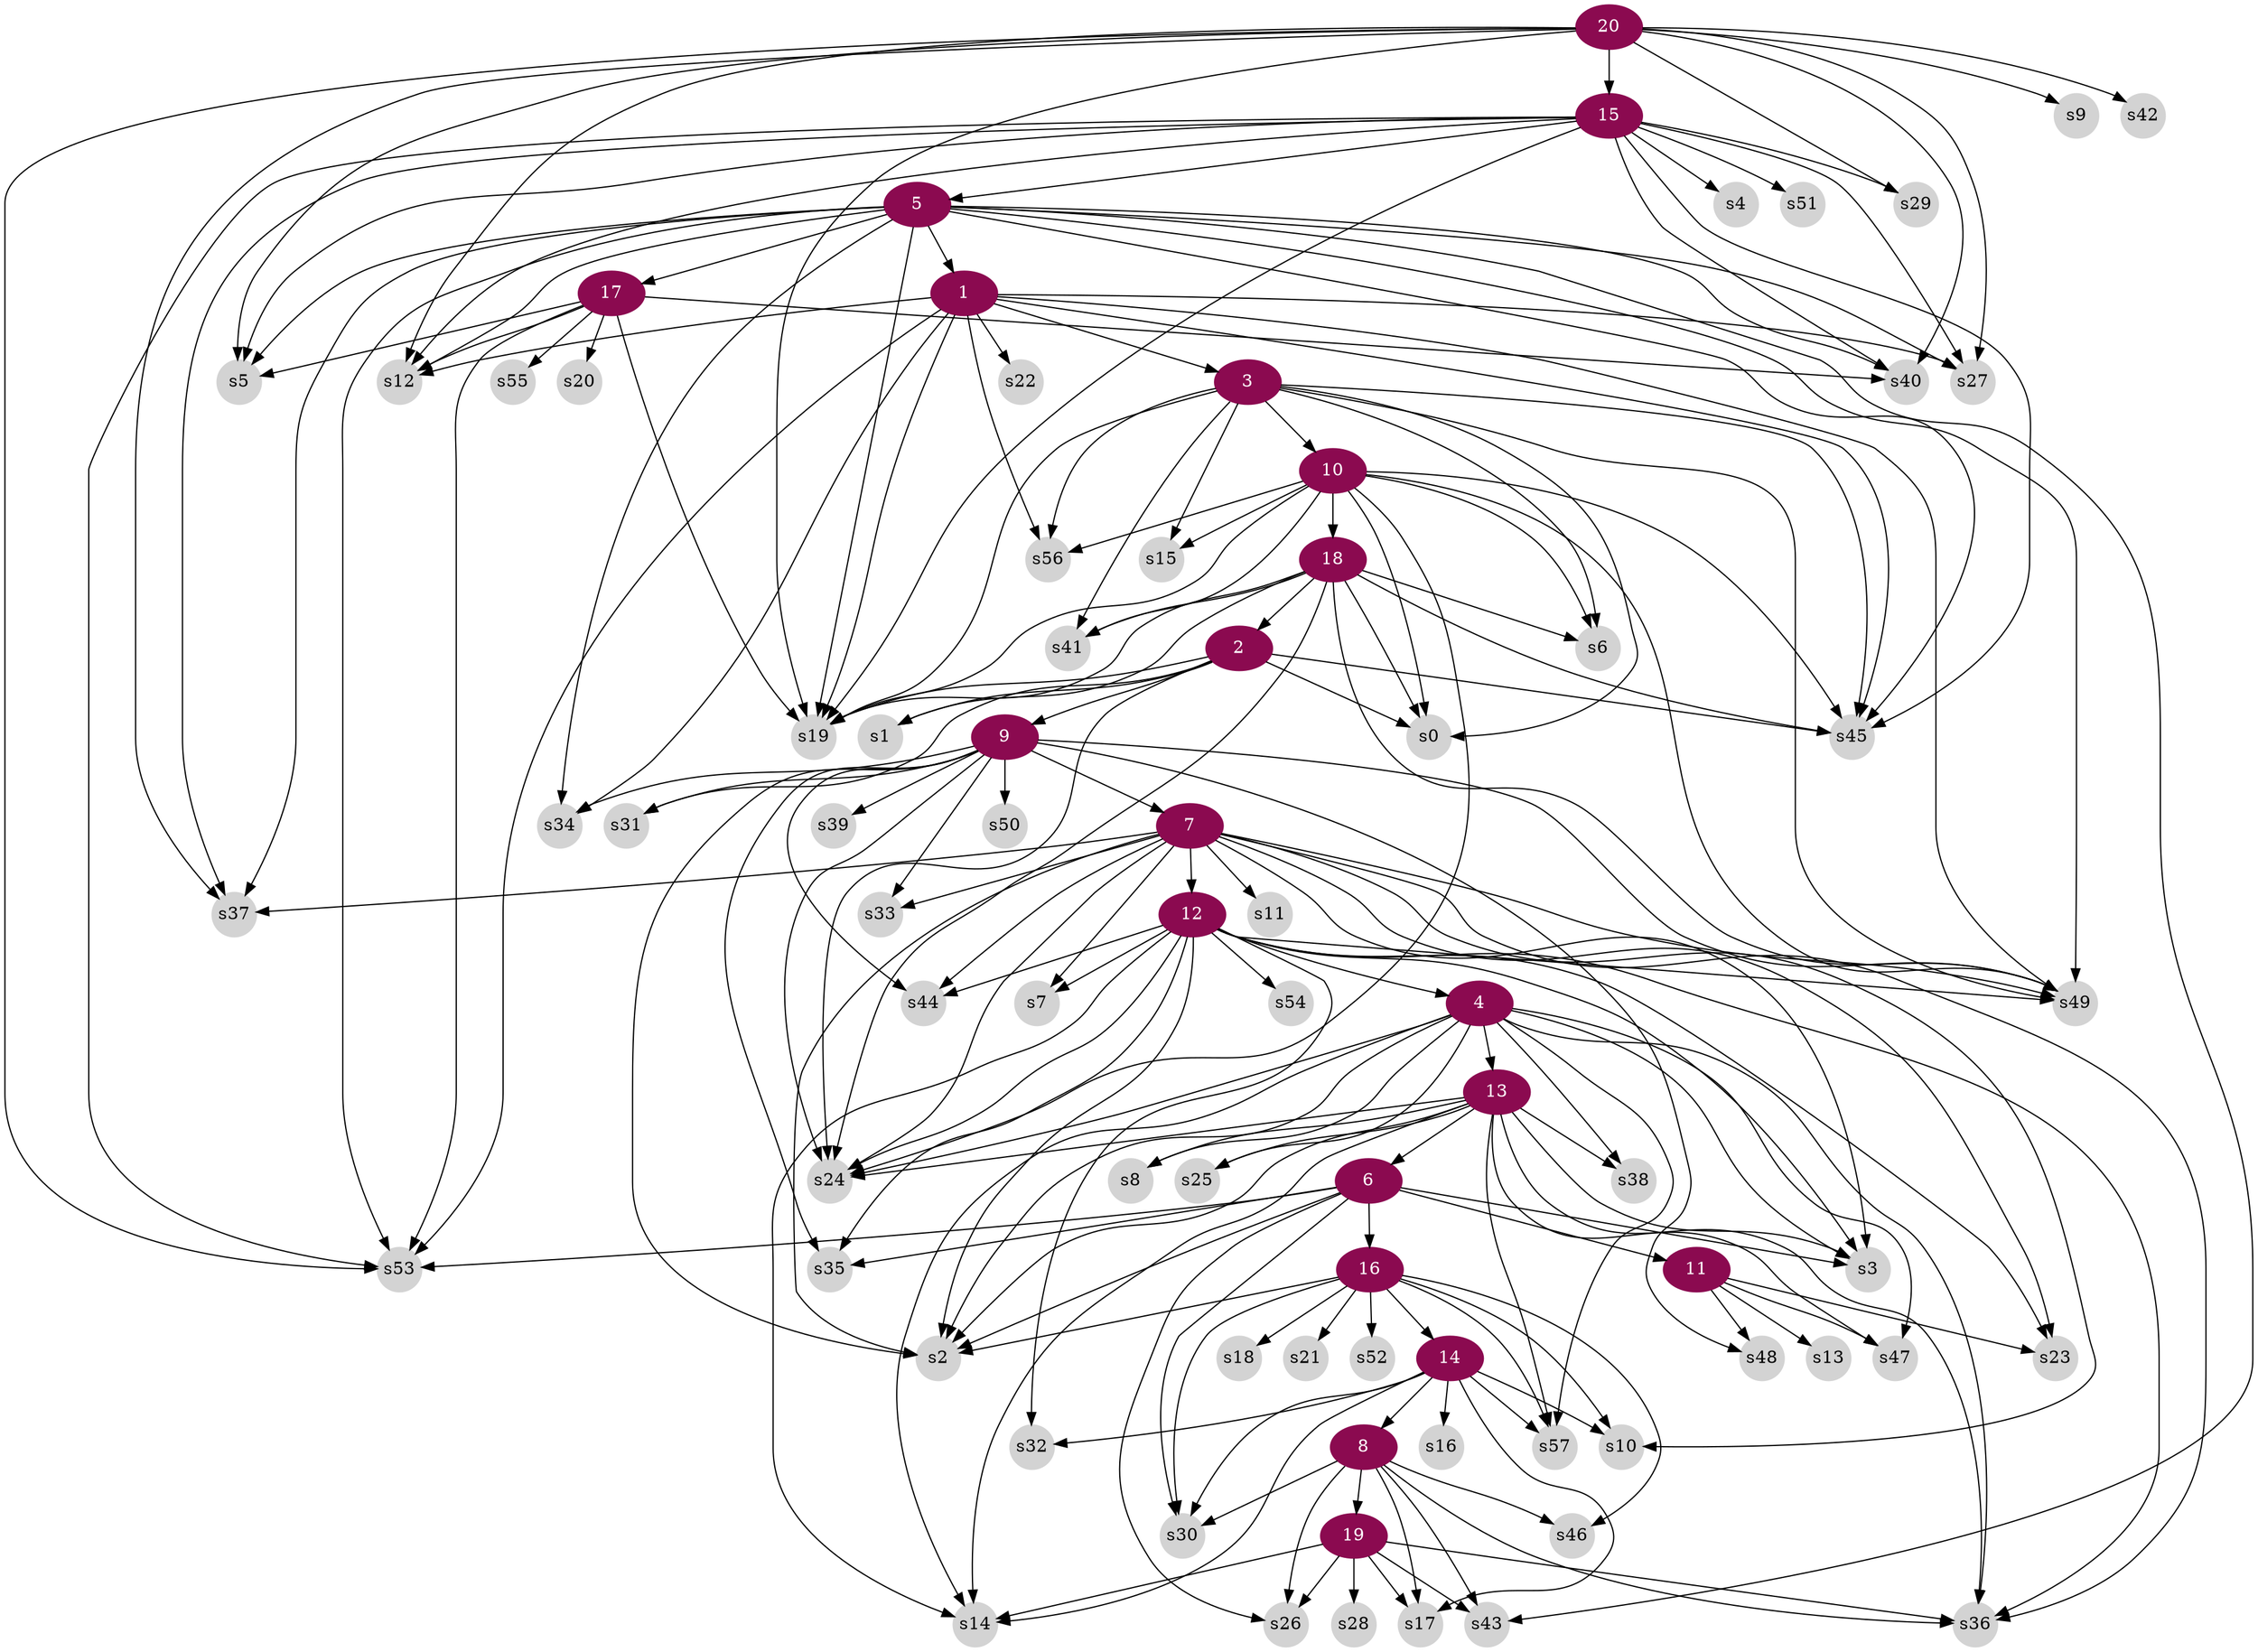 digraph g{
node [color=deeppink4, style=filled, fontcolor=white];	
5 -> 1;
18 -> 2;
1 -> 3;
12 -> 4;
15 -> 5;
13 -> 6;
9 -> 7;
14 -> 8;
2 -> 9;
3 -> 10;
6 -> 11;
7 -> 12;
4 -> 13;
16 -> 14;
20 -> 15;
6 -> 16;
5 -> 17;
10 -> 18;
8 -> 19;
node [color=lightgrey, style=filled, fontcolor=black, shape=circle, fixedsize=true];  
1 -> s12;
1 -> s19;
1 -> s22;
1 -> s27;
1 -> s34;
1 -> s45;
1 -> s49;
1 -> s53;
1 -> s56;
2 -> s0;
2 -> s1;
2 -> s19;
2 -> s24;
2 -> s31;
2 -> s45;
3 -> s0;
3 -> s6;
3 -> s15;
3 -> s19;
3 -> s41;
3 -> s45;
3 -> s49;
3 -> s56;
4 -> s2;
4 -> s3;
4 -> s8;
4 -> s14;
4 -> s24;
4 -> s25;
4 -> s36;
4 -> s38;
4 -> s47;
4 -> s57;
5 -> s5;
5 -> s12;
5 -> s19;
5 -> s27;
5 -> s34;
5 -> s37;
5 -> s40;
5 -> s43;
5 -> s45;
5 -> s49;
5 -> s53;
6 -> s2;
6 -> s3;
6 -> s26;
6 -> s30;
6 -> s35;
6 -> s53;
7 -> s2;
7 -> s3;
7 -> s7;
7 -> s10;
7 -> s11;
7 -> s23;
7 -> s24;
7 -> s33;
7 -> s36;
7 -> s37;
7 -> s44;
7 -> s49;
8 -> s17;
8 -> s26;
8 -> s30;
8 -> s36;
8 -> s43;
8 -> s46;
9 -> s2;
9 -> s24;
9 -> s31;
9 -> s33;
9 -> s34;
9 -> s35;
9 -> s39;
9 -> s44;
9 -> s48;
9 -> s49;
9 -> s50;
10 -> s0;
10 -> s6;
10 -> s15;
10 -> s19;
10 -> s24;
10 -> s41;
10 -> s45;
10 -> s49;
10 -> s56;
11 -> s13;
11 -> s23;
11 -> s47;
11 -> s48;
12 -> s2;
12 -> s3;
12 -> s7;
12 -> s14;
12 -> s23;
12 -> s24;
12 -> s32;
12 -> s35;
12 -> s36;
12 -> s44;
12 -> s49;
12 -> s54;
13 -> s2;
13 -> s3;
13 -> s8;
13 -> s14;
13 -> s24;
13 -> s25;
13 -> s36;
13 -> s38;
13 -> s47;
13 -> s57;
14 -> s10;
14 -> s14;
14 -> s16;
14 -> s17;
14 -> s30;
14 -> s32;
14 -> s57;
15 -> s4;
15 -> s5;
15 -> s12;
15 -> s19;
15 -> s27;
15 -> s29;
15 -> s37;
15 -> s40;
15 -> s45;
15 -> s51;
15 -> s53;
16 -> s2;
16 -> s10;
16 -> s18;
16 -> s21;
16 -> s30;
16 -> s46;
16 -> s52;
16 -> s57;
17 -> s5;
17 -> s12;
17 -> s19;
17 -> s20;
17 -> s40;
17 -> s53;
17 -> s55;
18 -> s0;
18 -> s1;
18 -> s6;
18 -> s19;
18 -> s24;
18 -> s41;
18 -> s45;
18 -> s49;
19 -> s14;
19 -> s17;
19 -> s26;
19 -> s28;
19 -> s36;
19 -> s43;
20 -> s5;
20 -> s9;
20 -> s12;
20 -> s19;
20 -> s27;
20 -> s29;
20 -> s37;
20 -> s40;
20 -> s42;
20 -> s53;
}
